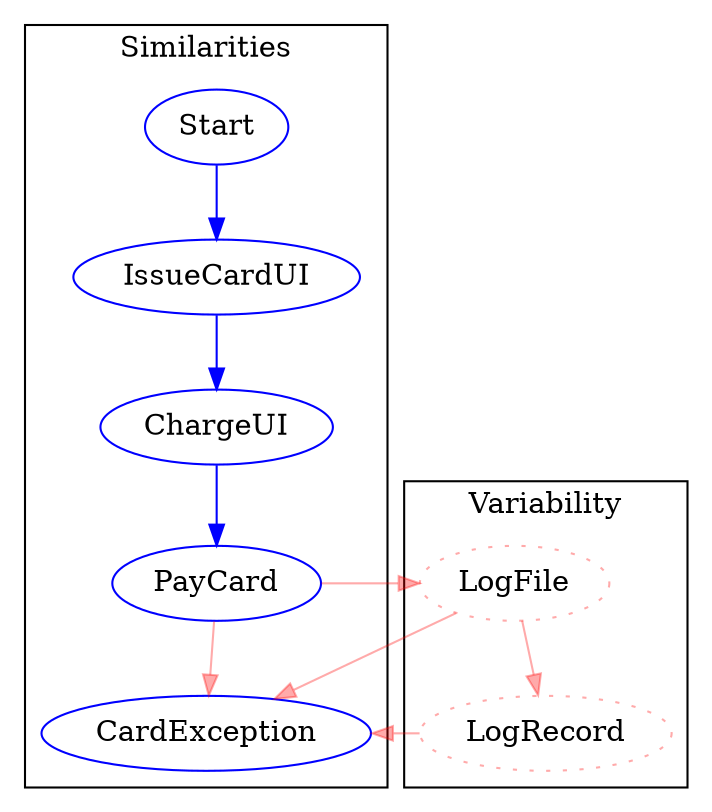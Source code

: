 digraph G {
size= "7,7";
rotate = 180;
"CardException"[label="CardException",shape=ellipse,color=blue,fontcolor=black,style=""];
"ChargeUI"[label="ChargeUI",shape=ellipse,color=blue,fontcolor=black,style=""];
"IssueCardUI"[label="IssueCardUI",shape=ellipse,color=blue,fontcolor=black,style=""];
"LogFile"[label="LogFile",shape=ellipse, color="#FF000055", style = dotted,fontcolor=black];
"LogRecord"[label="LogRecord",shape=ellipse, color="#FF000055", style = dotted,fontcolor=black];
"PayCard"[label="PayCard",shape=ellipse,color=blue,fontcolor=black,style=""];
"Start"[label="Start",shape=ellipse,color=blue,fontcolor=black,style=""];
"ChargeUI" -> "PayCard" [color=blue,font=6];
"IssueCardUI" -> "ChargeUI" [color=blue,font=6];
"LogFile" -> "CardException" [color="#FF000055", font=6];
"LogFile" -> "LogRecord" [color="#FF000055", font=6];
"LogRecord" -> "CardException" [color="#FF000055", font=6];
"PayCard" -> "CardException" [color="#FF000055", font=6];
"PayCard" -> "LogFile" [color="#FF000055", font=6];
"Start" -> "IssueCardUI" [color=blue,font=6];
subgraph cluster_0{
label = "Variability";
"LogFile"
"LogRecord"
}
subgraph cluster_1{
label = "Similarities" ;
"CardException"
"ChargeUI"
"IssueCardUI"
"PayCard"
"Start"
}
}
